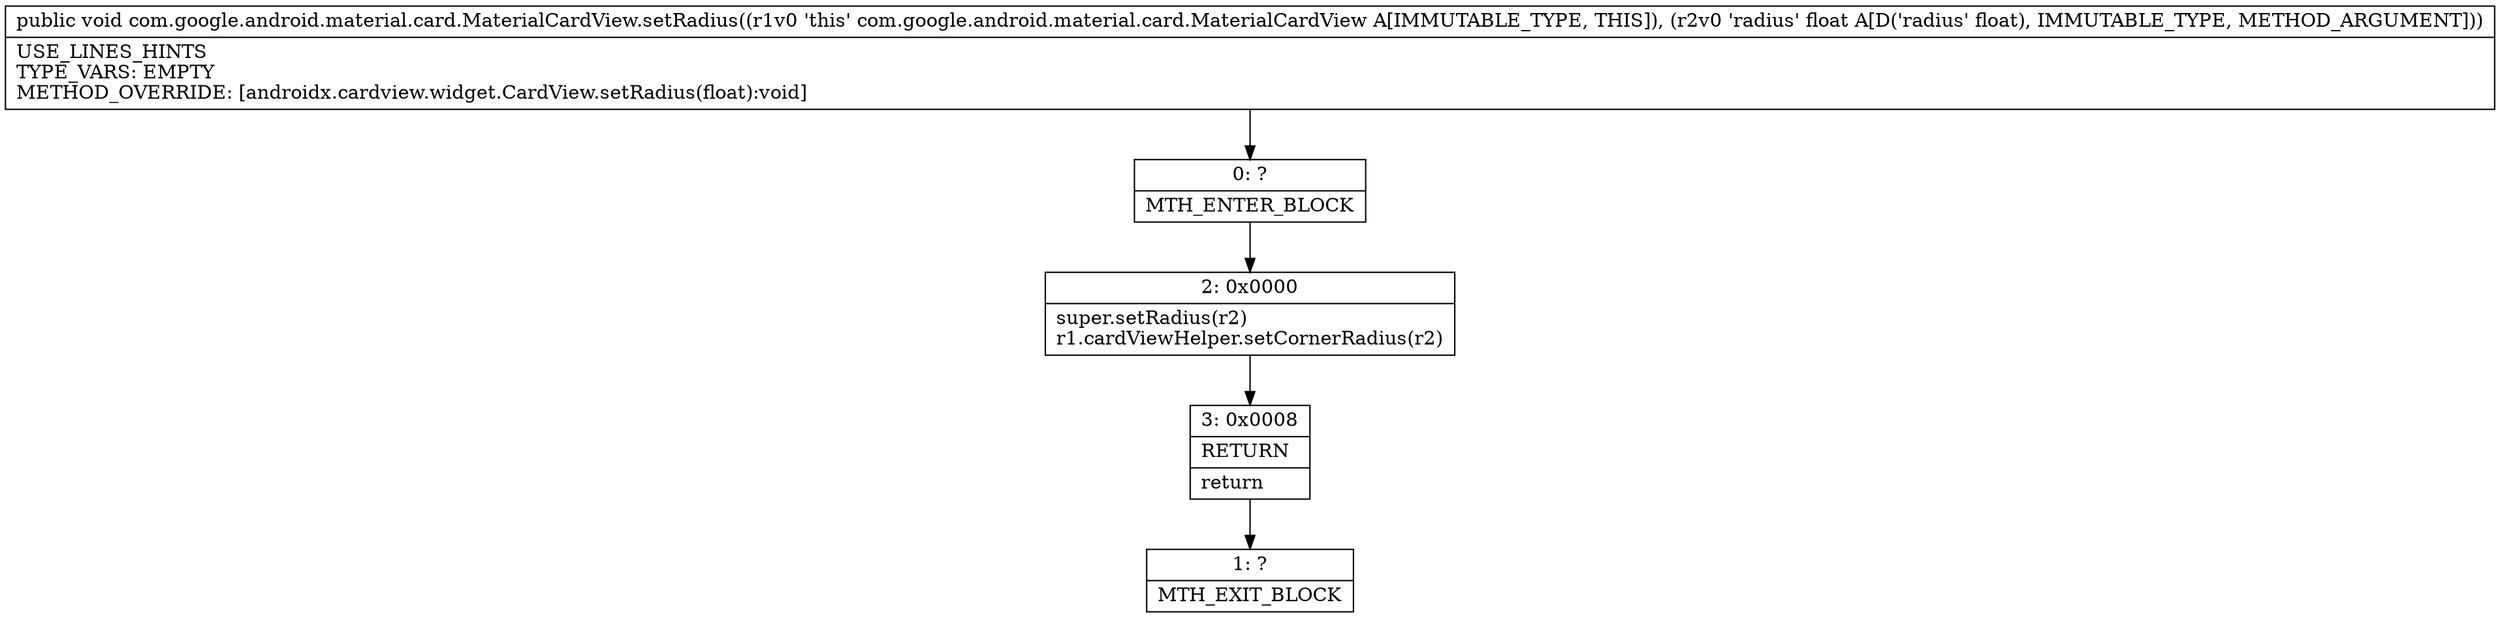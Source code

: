 digraph "CFG forcom.google.android.material.card.MaterialCardView.setRadius(F)V" {
Node_0 [shape=record,label="{0\:\ ?|MTH_ENTER_BLOCK\l}"];
Node_2 [shape=record,label="{2\:\ 0x0000|super.setRadius(r2)\lr1.cardViewHelper.setCornerRadius(r2)\l}"];
Node_3 [shape=record,label="{3\:\ 0x0008|RETURN\l|return\l}"];
Node_1 [shape=record,label="{1\:\ ?|MTH_EXIT_BLOCK\l}"];
MethodNode[shape=record,label="{public void com.google.android.material.card.MaterialCardView.setRadius((r1v0 'this' com.google.android.material.card.MaterialCardView A[IMMUTABLE_TYPE, THIS]), (r2v0 'radius' float A[D('radius' float), IMMUTABLE_TYPE, METHOD_ARGUMENT]))  | USE_LINES_HINTS\lTYPE_VARS: EMPTY\lMETHOD_OVERRIDE: [androidx.cardview.widget.CardView.setRadius(float):void]\l}"];
MethodNode -> Node_0;Node_0 -> Node_2;
Node_2 -> Node_3;
Node_3 -> Node_1;
}

